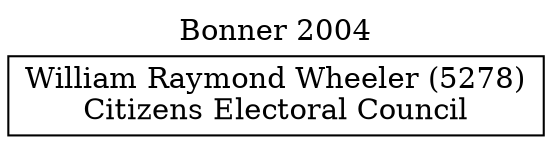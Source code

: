 // House preference flow
digraph "William Raymond Wheeler (5278)_Bonner_2004" {
	graph [label="Bonner 2004" labelloc=t mclimit=10]
	node [shape=box]
	"William Raymond Wheeler (5278)" [label="William Raymond Wheeler (5278)
Citizens Electoral Council"]
}
